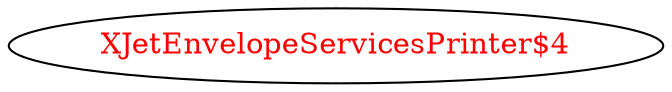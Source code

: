 digraph dependencyGraph {
 concentrate=true;
 ranksep="2.0";
 rankdir="LR"; 
 splines="ortho";
"XJetEnvelopeServicesPrinter$4" [fontcolor="red"];
}